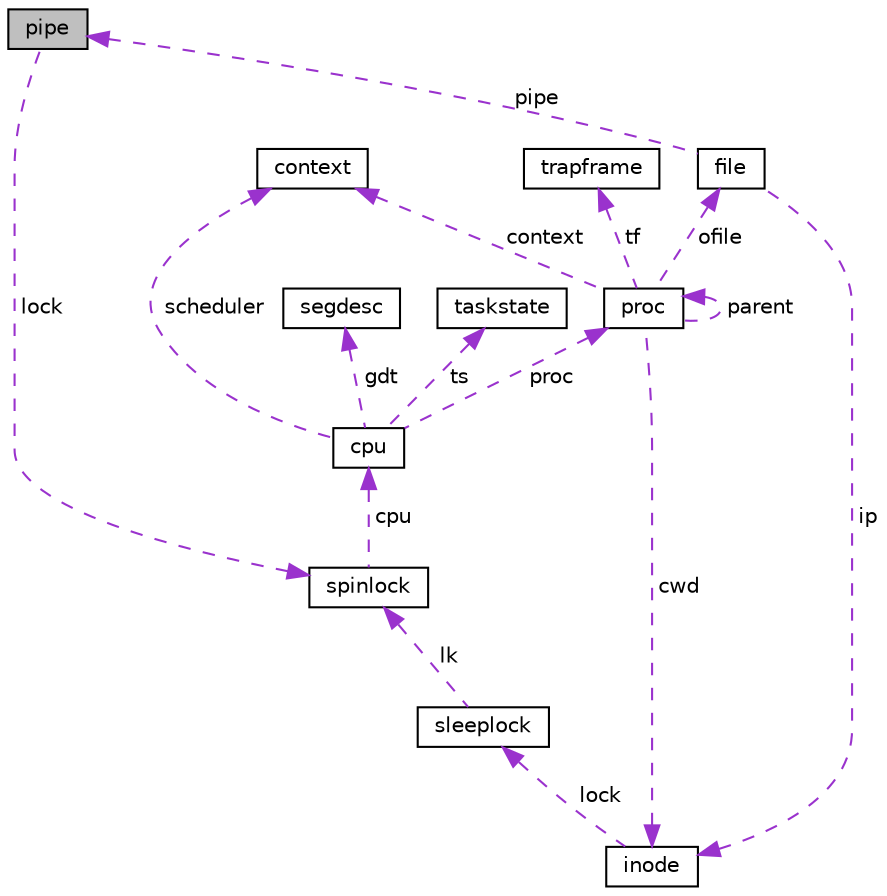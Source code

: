 digraph "pipe"
{
 // LATEX_PDF_SIZE
  edge [fontname="Helvetica",fontsize="10",labelfontname="Helvetica",labelfontsize="10"];
  node [fontname="Helvetica",fontsize="10",shape=record];
  Node1 [label="pipe",height=0.2,width=0.4,color="black", fillcolor="grey75", style="filled", fontcolor="black",tooltip=" "];
  Node2 -> Node1 [dir="back",color="darkorchid3",fontsize="10",style="dashed",label=" lock" ,fontname="Helvetica"];
  Node2 [label="spinlock",height=0.2,width=0.4,color="black", fillcolor="white", style="filled",URL="$d1/d08/structspinlock.html",tooltip=" "];
  Node3 -> Node2 [dir="back",color="darkorchid3",fontsize="10",style="dashed",label=" cpu" ,fontname="Helvetica"];
  Node3 [label="cpu",height=0.2,width=0.4,color="black", fillcolor="white", style="filled",URL="$db/d62/structcpu.html",tooltip=" "];
  Node4 -> Node3 [dir="back",color="darkorchid3",fontsize="10",style="dashed",label=" gdt" ,fontname="Helvetica"];
  Node4 [label="segdesc",height=0.2,width=0.4,color="black", fillcolor="white", style="filled",URL="$d8/d3e/structsegdesc.html",tooltip=" "];
  Node5 -> Node3 [dir="back",color="darkorchid3",fontsize="10",style="dashed",label=" scheduler" ,fontname="Helvetica"];
  Node5 [label="context",height=0.2,width=0.4,color="black", fillcolor="white", style="filled",URL="$d7/dfe/structcontext.html",tooltip=" "];
  Node6 -> Node3 [dir="back",color="darkorchid3",fontsize="10",style="dashed",label=" proc" ,fontname="Helvetica"];
  Node6 [label="proc",height=0.2,width=0.4,color="black", fillcolor="white", style="filled",URL="$de/d48/structproc.html",tooltip=" "];
  Node7 -> Node6 [dir="back",color="darkorchid3",fontsize="10",style="dashed",label=" cwd" ,fontname="Helvetica"];
  Node7 [label="inode",height=0.2,width=0.4,color="black", fillcolor="white", style="filled",URL="$d0/df8/structinode.html",tooltip=" "];
  Node8 -> Node7 [dir="back",color="darkorchid3",fontsize="10",style="dashed",label=" lock" ,fontname="Helvetica"];
  Node8 [label="sleeplock",height=0.2,width=0.4,color="black", fillcolor="white", style="filled",URL="$d9/dd0/structsleeplock.html",tooltip=" "];
  Node2 -> Node8 [dir="back",color="darkorchid3",fontsize="10",style="dashed",label=" lk" ,fontname="Helvetica"];
  Node5 -> Node6 [dir="back",color="darkorchid3",fontsize="10",style="dashed",label=" context" ,fontname="Helvetica"];
  Node9 -> Node6 [dir="back",color="darkorchid3",fontsize="10",style="dashed",label=" tf" ,fontname="Helvetica"];
  Node9 [label="trapframe",height=0.2,width=0.4,color="black", fillcolor="white", style="filled",URL="$df/d05/structtrapframe.html",tooltip=" "];
  Node6 -> Node6 [dir="back",color="darkorchid3",fontsize="10",style="dashed",label=" parent" ,fontname="Helvetica"];
  Node10 -> Node6 [dir="back",color="darkorchid3",fontsize="10",style="dashed",label=" ofile" ,fontname="Helvetica"];
  Node10 [label="file",height=0.2,width=0.4,color="black", fillcolor="white", style="filled",URL="$d7/d3a/structfile.html",tooltip=" "];
  Node7 -> Node10 [dir="back",color="darkorchid3",fontsize="10",style="dashed",label=" ip" ,fontname="Helvetica"];
  Node1 -> Node10 [dir="back",color="darkorchid3",fontsize="10",style="dashed",label=" pipe" ,fontname="Helvetica"];
  Node11 -> Node3 [dir="back",color="darkorchid3",fontsize="10",style="dashed",label=" ts" ,fontname="Helvetica"];
  Node11 [label="taskstate",height=0.2,width=0.4,color="black", fillcolor="white", style="filled",URL="$dc/dd1/structtaskstate.html",tooltip=" "];
}
